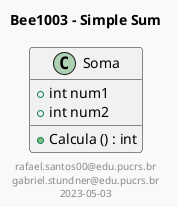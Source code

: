 @startuml
!theme mars
Title Bee1003 - Simple Sum

class Soma {
  + int num1
  + int num2
  + Calcula () : int
}

footer
  rafael.santos00@edu.pucrs.br
  gabriel.stundner@edu.pucrs.br
  2023-05-03
end footer
@enduml
